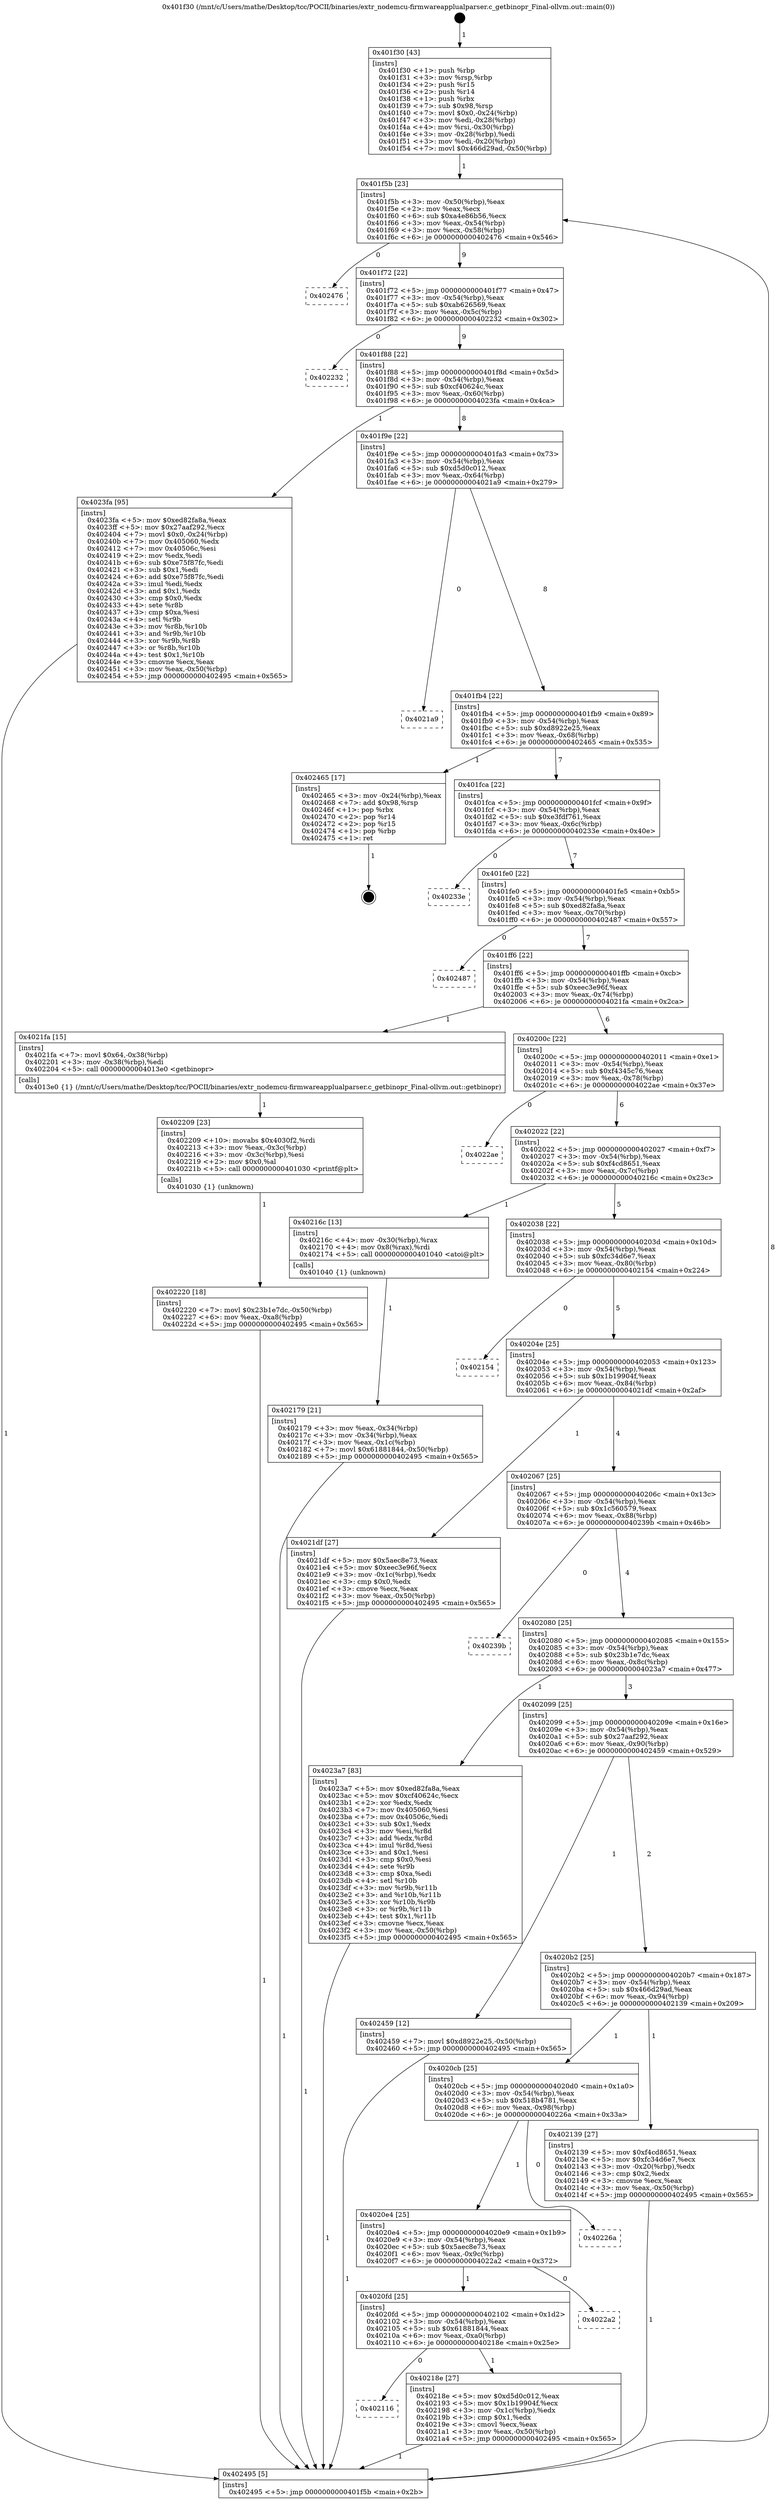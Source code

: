 digraph "0x401f30" {
  label = "0x401f30 (/mnt/c/Users/mathe/Desktop/tcc/POCII/binaries/extr_nodemcu-firmwareapplualparser.c_getbinopr_Final-ollvm.out::main(0))"
  labelloc = "t"
  node[shape=record]

  Entry [label="",width=0.3,height=0.3,shape=circle,fillcolor=black,style=filled]
  "0x401f5b" [label="{
     0x401f5b [23]\l
     | [instrs]\l
     &nbsp;&nbsp;0x401f5b \<+3\>: mov -0x50(%rbp),%eax\l
     &nbsp;&nbsp;0x401f5e \<+2\>: mov %eax,%ecx\l
     &nbsp;&nbsp;0x401f60 \<+6\>: sub $0xa4e86b56,%ecx\l
     &nbsp;&nbsp;0x401f66 \<+3\>: mov %eax,-0x54(%rbp)\l
     &nbsp;&nbsp;0x401f69 \<+3\>: mov %ecx,-0x58(%rbp)\l
     &nbsp;&nbsp;0x401f6c \<+6\>: je 0000000000402476 \<main+0x546\>\l
  }"]
  "0x402476" [label="{
     0x402476\l
  }", style=dashed]
  "0x401f72" [label="{
     0x401f72 [22]\l
     | [instrs]\l
     &nbsp;&nbsp;0x401f72 \<+5\>: jmp 0000000000401f77 \<main+0x47\>\l
     &nbsp;&nbsp;0x401f77 \<+3\>: mov -0x54(%rbp),%eax\l
     &nbsp;&nbsp;0x401f7a \<+5\>: sub $0xab626569,%eax\l
     &nbsp;&nbsp;0x401f7f \<+3\>: mov %eax,-0x5c(%rbp)\l
     &nbsp;&nbsp;0x401f82 \<+6\>: je 0000000000402232 \<main+0x302\>\l
  }"]
  Exit [label="",width=0.3,height=0.3,shape=circle,fillcolor=black,style=filled,peripheries=2]
  "0x402232" [label="{
     0x402232\l
  }", style=dashed]
  "0x401f88" [label="{
     0x401f88 [22]\l
     | [instrs]\l
     &nbsp;&nbsp;0x401f88 \<+5\>: jmp 0000000000401f8d \<main+0x5d\>\l
     &nbsp;&nbsp;0x401f8d \<+3\>: mov -0x54(%rbp),%eax\l
     &nbsp;&nbsp;0x401f90 \<+5\>: sub $0xcf40624c,%eax\l
     &nbsp;&nbsp;0x401f95 \<+3\>: mov %eax,-0x60(%rbp)\l
     &nbsp;&nbsp;0x401f98 \<+6\>: je 00000000004023fa \<main+0x4ca\>\l
  }"]
  "0x402220" [label="{
     0x402220 [18]\l
     | [instrs]\l
     &nbsp;&nbsp;0x402220 \<+7\>: movl $0x23b1e7dc,-0x50(%rbp)\l
     &nbsp;&nbsp;0x402227 \<+6\>: mov %eax,-0xa8(%rbp)\l
     &nbsp;&nbsp;0x40222d \<+5\>: jmp 0000000000402495 \<main+0x565\>\l
  }"]
  "0x4023fa" [label="{
     0x4023fa [95]\l
     | [instrs]\l
     &nbsp;&nbsp;0x4023fa \<+5\>: mov $0xed82fa8a,%eax\l
     &nbsp;&nbsp;0x4023ff \<+5\>: mov $0x27aaf292,%ecx\l
     &nbsp;&nbsp;0x402404 \<+7\>: movl $0x0,-0x24(%rbp)\l
     &nbsp;&nbsp;0x40240b \<+7\>: mov 0x405060,%edx\l
     &nbsp;&nbsp;0x402412 \<+7\>: mov 0x40506c,%esi\l
     &nbsp;&nbsp;0x402419 \<+2\>: mov %edx,%edi\l
     &nbsp;&nbsp;0x40241b \<+6\>: sub $0xe75f87fc,%edi\l
     &nbsp;&nbsp;0x402421 \<+3\>: sub $0x1,%edi\l
     &nbsp;&nbsp;0x402424 \<+6\>: add $0xe75f87fc,%edi\l
     &nbsp;&nbsp;0x40242a \<+3\>: imul %edi,%edx\l
     &nbsp;&nbsp;0x40242d \<+3\>: and $0x1,%edx\l
     &nbsp;&nbsp;0x402430 \<+3\>: cmp $0x0,%edx\l
     &nbsp;&nbsp;0x402433 \<+4\>: sete %r8b\l
     &nbsp;&nbsp;0x402437 \<+3\>: cmp $0xa,%esi\l
     &nbsp;&nbsp;0x40243a \<+4\>: setl %r9b\l
     &nbsp;&nbsp;0x40243e \<+3\>: mov %r8b,%r10b\l
     &nbsp;&nbsp;0x402441 \<+3\>: and %r9b,%r10b\l
     &nbsp;&nbsp;0x402444 \<+3\>: xor %r9b,%r8b\l
     &nbsp;&nbsp;0x402447 \<+3\>: or %r8b,%r10b\l
     &nbsp;&nbsp;0x40244a \<+4\>: test $0x1,%r10b\l
     &nbsp;&nbsp;0x40244e \<+3\>: cmovne %ecx,%eax\l
     &nbsp;&nbsp;0x402451 \<+3\>: mov %eax,-0x50(%rbp)\l
     &nbsp;&nbsp;0x402454 \<+5\>: jmp 0000000000402495 \<main+0x565\>\l
  }"]
  "0x401f9e" [label="{
     0x401f9e [22]\l
     | [instrs]\l
     &nbsp;&nbsp;0x401f9e \<+5\>: jmp 0000000000401fa3 \<main+0x73\>\l
     &nbsp;&nbsp;0x401fa3 \<+3\>: mov -0x54(%rbp),%eax\l
     &nbsp;&nbsp;0x401fa6 \<+5\>: sub $0xd5d0c012,%eax\l
     &nbsp;&nbsp;0x401fab \<+3\>: mov %eax,-0x64(%rbp)\l
     &nbsp;&nbsp;0x401fae \<+6\>: je 00000000004021a9 \<main+0x279\>\l
  }"]
  "0x402209" [label="{
     0x402209 [23]\l
     | [instrs]\l
     &nbsp;&nbsp;0x402209 \<+10\>: movabs $0x4030f2,%rdi\l
     &nbsp;&nbsp;0x402213 \<+3\>: mov %eax,-0x3c(%rbp)\l
     &nbsp;&nbsp;0x402216 \<+3\>: mov -0x3c(%rbp),%esi\l
     &nbsp;&nbsp;0x402219 \<+2\>: mov $0x0,%al\l
     &nbsp;&nbsp;0x40221b \<+5\>: call 0000000000401030 \<printf@plt\>\l
     | [calls]\l
     &nbsp;&nbsp;0x401030 \{1\} (unknown)\l
  }"]
  "0x4021a9" [label="{
     0x4021a9\l
  }", style=dashed]
  "0x401fb4" [label="{
     0x401fb4 [22]\l
     | [instrs]\l
     &nbsp;&nbsp;0x401fb4 \<+5\>: jmp 0000000000401fb9 \<main+0x89\>\l
     &nbsp;&nbsp;0x401fb9 \<+3\>: mov -0x54(%rbp),%eax\l
     &nbsp;&nbsp;0x401fbc \<+5\>: sub $0xd8922e25,%eax\l
     &nbsp;&nbsp;0x401fc1 \<+3\>: mov %eax,-0x68(%rbp)\l
     &nbsp;&nbsp;0x401fc4 \<+6\>: je 0000000000402465 \<main+0x535\>\l
  }"]
  "0x402116" [label="{
     0x402116\l
  }", style=dashed]
  "0x402465" [label="{
     0x402465 [17]\l
     | [instrs]\l
     &nbsp;&nbsp;0x402465 \<+3\>: mov -0x24(%rbp),%eax\l
     &nbsp;&nbsp;0x402468 \<+7\>: add $0x98,%rsp\l
     &nbsp;&nbsp;0x40246f \<+1\>: pop %rbx\l
     &nbsp;&nbsp;0x402470 \<+2\>: pop %r14\l
     &nbsp;&nbsp;0x402472 \<+2\>: pop %r15\l
     &nbsp;&nbsp;0x402474 \<+1\>: pop %rbp\l
     &nbsp;&nbsp;0x402475 \<+1\>: ret\l
  }"]
  "0x401fca" [label="{
     0x401fca [22]\l
     | [instrs]\l
     &nbsp;&nbsp;0x401fca \<+5\>: jmp 0000000000401fcf \<main+0x9f\>\l
     &nbsp;&nbsp;0x401fcf \<+3\>: mov -0x54(%rbp),%eax\l
     &nbsp;&nbsp;0x401fd2 \<+5\>: sub $0xe3fdf761,%eax\l
     &nbsp;&nbsp;0x401fd7 \<+3\>: mov %eax,-0x6c(%rbp)\l
     &nbsp;&nbsp;0x401fda \<+6\>: je 000000000040233e \<main+0x40e\>\l
  }"]
  "0x40218e" [label="{
     0x40218e [27]\l
     | [instrs]\l
     &nbsp;&nbsp;0x40218e \<+5\>: mov $0xd5d0c012,%eax\l
     &nbsp;&nbsp;0x402193 \<+5\>: mov $0x1b19904f,%ecx\l
     &nbsp;&nbsp;0x402198 \<+3\>: mov -0x1c(%rbp),%edx\l
     &nbsp;&nbsp;0x40219b \<+3\>: cmp $0x1,%edx\l
     &nbsp;&nbsp;0x40219e \<+3\>: cmovl %ecx,%eax\l
     &nbsp;&nbsp;0x4021a1 \<+3\>: mov %eax,-0x50(%rbp)\l
     &nbsp;&nbsp;0x4021a4 \<+5\>: jmp 0000000000402495 \<main+0x565\>\l
  }"]
  "0x40233e" [label="{
     0x40233e\l
  }", style=dashed]
  "0x401fe0" [label="{
     0x401fe0 [22]\l
     | [instrs]\l
     &nbsp;&nbsp;0x401fe0 \<+5\>: jmp 0000000000401fe5 \<main+0xb5\>\l
     &nbsp;&nbsp;0x401fe5 \<+3\>: mov -0x54(%rbp),%eax\l
     &nbsp;&nbsp;0x401fe8 \<+5\>: sub $0xed82fa8a,%eax\l
     &nbsp;&nbsp;0x401fed \<+3\>: mov %eax,-0x70(%rbp)\l
     &nbsp;&nbsp;0x401ff0 \<+6\>: je 0000000000402487 \<main+0x557\>\l
  }"]
  "0x4020fd" [label="{
     0x4020fd [25]\l
     | [instrs]\l
     &nbsp;&nbsp;0x4020fd \<+5\>: jmp 0000000000402102 \<main+0x1d2\>\l
     &nbsp;&nbsp;0x402102 \<+3\>: mov -0x54(%rbp),%eax\l
     &nbsp;&nbsp;0x402105 \<+5\>: sub $0x61881844,%eax\l
     &nbsp;&nbsp;0x40210a \<+6\>: mov %eax,-0xa0(%rbp)\l
     &nbsp;&nbsp;0x402110 \<+6\>: je 000000000040218e \<main+0x25e\>\l
  }"]
  "0x402487" [label="{
     0x402487\l
  }", style=dashed]
  "0x401ff6" [label="{
     0x401ff6 [22]\l
     | [instrs]\l
     &nbsp;&nbsp;0x401ff6 \<+5\>: jmp 0000000000401ffb \<main+0xcb\>\l
     &nbsp;&nbsp;0x401ffb \<+3\>: mov -0x54(%rbp),%eax\l
     &nbsp;&nbsp;0x401ffe \<+5\>: sub $0xeec3e96f,%eax\l
     &nbsp;&nbsp;0x402003 \<+3\>: mov %eax,-0x74(%rbp)\l
     &nbsp;&nbsp;0x402006 \<+6\>: je 00000000004021fa \<main+0x2ca\>\l
  }"]
  "0x4022a2" [label="{
     0x4022a2\l
  }", style=dashed]
  "0x4021fa" [label="{
     0x4021fa [15]\l
     | [instrs]\l
     &nbsp;&nbsp;0x4021fa \<+7\>: movl $0x64,-0x38(%rbp)\l
     &nbsp;&nbsp;0x402201 \<+3\>: mov -0x38(%rbp),%edi\l
     &nbsp;&nbsp;0x402204 \<+5\>: call 00000000004013e0 \<getbinopr\>\l
     | [calls]\l
     &nbsp;&nbsp;0x4013e0 \{1\} (/mnt/c/Users/mathe/Desktop/tcc/POCII/binaries/extr_nodemcu-firmwareapplualparser.c_getbinopr_Final-ollvm.out::getbinopr)\l
  }"]
  "0x40200c" [label="{
     0x40200c [22]\l
     | [instrs]\l
     &nbsp;&nbsp;0x40200c \<+5\>: jmp 0000000000402011 \<main+0xe1\>\l
     &nbsp;&nbsp;0x402011 \<+3\>: mov -0x54(%rbp),%eax\l
     &nbsp;&nbsp;0x402014 \<+5\>: sub $0xf4345c76,%eax\l
     &nbsp;&nbsp;0x402019 \<+3\>: mov %eax,-0x78(%rbp)\l
     &nbsp;&nbsp;0x40201c \<+6\>: je 00000000004022ae \<main+0x37e\>\l
  }"]
  "0x4020e4" [label="{
     0x4020e4 [25]\l
     | [instrs]\l
     &nbsp;&nbsp;0x4020e4 \<+5\>: jmp 00000000004020e9 \<main+0x1b9\>\l
     &nbsp;&nbsp;0x4020e9 \<+3\>: mov -0x54(%rbp),%eax\l
     &nbsp;&nbsp;0x4020ec \<+5\>: sub $0x5aec8e73,%eax\l
     &nbsp;&nbsp;0x4020f1 \<+6\>: mov %eax,-0x9c(%rbp)\l
     &nbsp;&nbsp;0x4020f7 \<+6\>: je 00000000004022a2 \<main+0x372\>\l
  }"]
  "0x4022ae" [label="{
     0x4022ae\l
  }", style=dashed]
  "0x402022" [label="{
     0x402022 [22]\l
     | [instrs]\l
     &nbsp;&nbsp;0x402022 \<+5\>: jmp 0000000000402027 \<main+0xf7\>\l
     &nbsp;&nbsp;0x402027 \<+3\>: mov -0x54(%rbp),%eax\l
     &nbsp;&nbsp;0x40202a \<+5\>: sub $0xf4cd8651,%eax\l
     &nbsp;&nbsp;0x40202f \<+3\>: mov %eax,-0x7c(%rbp)\l
     &nbsp;&nbsp;0x402032 \<+6\>: je 000000000040216c \<main+0x23c\>\l
  }"]
  "0x40226a" [label="{
     0x40226a\l
  }", style=dashed]
  "0x40216c" [label="{
     0x40216c [13]\l
     | [instrs]\l
     &nbsp;&nbsp;0x40216c \<+4\>: mov -0x30(%rbp),%rax\l
     &nbsp;&nbsp;0x402170 \<+4\>: mov 0x8(%rax),%rdi\l
     &nbsp;&nbsp;0x402174 \<+5\>: call 0000000000401040 \<atoi@plt\>\l
     | [calls]\l
     &nbsp;&nbsp;0x401040 \{1\} (unknown)\l
  }"]
  "0x402038" [label="{
     0x402038 [22]\l
     | [instrs]\l
     &nbsp;&nbsp;0x402038 \<+5\>: jmp 000000000040203d \<main+0x10d\>\l
     &nbsp;&nbsp;0x40203d \<+3\>: mov -0x54(%rbp),%eax\l
     &nbsp;&nbsp;0x402040 \<+5\>: sub $0xfc34d6e7,%eax\l
     &nbsp;&nbsp;0x402045 \<+3\>: mov %eax,-0x80(%rbp)\l
     &nbsp;&nbsp;0x402048 \<+6\>: je 0000000000402154 \<main+0x224\>\l
  }"]
  "0x402179" [label="{
     0x402179 [21]\l
     | [instrs]\l
     &nbsp;&nbsp;0x402179 \<+3\>: mov %eax,-0x34(%rbp)\l
     &nbsp;&nbsp;0x40217c \<+3\>: mov -0x34(%rbp),%eax\l
     &nbsp;&nbsp;0x40217f \<+3\>: mov %eax,-0x1c(%rbp)\l
     &nbsp;&nbsp;0x402182 \<+7\>: movl $0x61881844,-0x50(%rbp)\l
     &nbsp;&nbsp;0x402189 \<+5\>: jmp 0000000000402495 \<main+0x565\>\l
  }"]
  "0x402154" [label="{
     0x402154\l
  }", style=dashed]
  "0x40204e" [label="{
     0x40204e [25]\l
     | [instrs]\l
     &nbsp;&nbsp;0x40204e \<+5\>: jmp 0000000000402053 \<main+0x123\>\l
     &nbsp;&nbsp;0x402053 \<+3\>: mov -0x54(%rbp),%eax\l
     &nbsp;&nbsp;0x402056 \<+5\>: sub $0x1b19904f,%eax\l
     &nbsp;&nbsp;0x40205b \<+6\>: mov %eax,-0x84(%rbp)\l
     &nbsp;&nbsp;0x402061 \<+6\>: je 00000000004021df \<main+0x2af\>\l
  }"]
  "0x401f30" [label="{
     0x401f30 [43]\l
     | [instrs]\l
     &nbsp;&nbsp;0x401f30 \<+1\>: push %rbp\l
     &nbsp;&nbsp;0x401f31 \<+3\>: mov %rsp,%rbp\l
     &nbsp;&nbsp;0x401f34 \<+2\>: push %r15\l
     &nbsp;&nbsp;0x401f36 \<+2\>: push %r14\l
     &nbsp;&nbsp;0x401f38 \<+1\>: push %rbx\l
     &nbsp;&nbsp;0x401f39 \<+7\>: sub $0x98,%rsp\l
     &nbsp;&nbsp;0x401f40 \<+7\>: movl $0x0,-0x24(%rbp)\l
     &nbsp;&nbsp;0x401f47 \<+3\>: mov %edi,-0x28(%rbp)\l
     &nbsp;&nbsp;0x401f4a \<+4\>: mov %rsi,-0x30(%rbp)\l
     &nbsp;&nbsp;0x401f4e \<+3\>: mov -0x28(%rbp),%edi\l
     &nbsp;&nbsp;0x401f51 \<+3\>: mov %edi,-0x20(%rbp)\l
     &nbsp;&nbsp;0x401f54 \<+7\>: movl $0x466d29ad,-0x50(%rbp)\l
  }"]
  "0x4021df" [label="{
     0x4021df [27]\l
     | [instrs]\l
     &nbsp;&nbsp;0x4021df \<+5\>: mov $0x5aec8e73,%eax\l
     &nbsp;&nbsp;0x4021e4 \<+5\>: mov $0xeec3e96f,%ecx\l
     &nbsp;&nbsp;0x4021e9 \<+3\>: mov -0x1c(%rbp),%edx\l
     &nbsp;&nbsp;0x4021ec \<+3\>: cmp $0x0,%edx\l
     &nbsp;&nbsp;0x4021ef \<+3\>: cmove %ecx,%eax\l
     &nbsp;&nbsp;0x4021f2 \<+3\>: mov %eax,-0x50(%rbp)\l
     &nbsp;&nbsp;0x4021f5 \<+5\>: jmp 0000000000402495 \<main+0x565\>\l
  }"]
  "0x402067" [label="{
     0x402067 [25]\l
     | [instrs]\l
     &nbsp;&nbsp;0x402067 \<+5\>: jmp 000000000040206c \<main+0x13c\>\l
     &nbsp;&nbsp;0x40206c \<+3\>: mov -0x54(%rbp),%eax\l
     &nbsp;&nbsp;0x40206f \<+5\>: sub $0x1c560579,%eax\l
     &nbsp;&nbsp;0x402074 \<+6\>: mov %eax,-0x88(%rbp)\l
     &nbsp;&nbsp;0x40207a \<+6\>: je 000000000040239b \<main+0x46b\>\l
  }"]
  "0x402495" [label="{
     0x402495 [5]\l
     | [instrs]\l
     &nbsp;&nbsp;0x402495 \<+5\>: jmp 0000000000401f5b \<main+0x2b\>\l
  }"]
  "0x40239b" [label="{
     0x40239b\l
  }", style=dashed]
  "0x402080" [label="{
     0x402080 [25]\l
     | [instrs]\l
     &nbsp;&nbsp;0x402080 \<+5\>: jmp 0000000000402085 \<main+0x155\>\l
     &nbsp;&nbsp;0x402085 \<+3\>: mov -0x54(%rbp),%eax\l
     &nbsp;&nbsp;0x402088 \<+5\>: sub $0x23b1e7dc,%eax\l
     &nbsp;&nbsp;0x40208d \<+6\>: mov %eax,-0x8c(%rbp)\l
     &nbsp;&nbsp;0x402093 \<+6\>: je 00000000004023a7 \<main+0x477\>\l
  }"]
  "0x4020cb" [label="{
     0x4020cb [25]\l
     | [instrs]\l
     &nbsp;&nbsp;0x4020cb \<+5\>: jmp 00000000004020d0 \<main+0x1a0\>\l
     &nbsp;&nbsp;0x4020d0 \<+3\>: mov -0x54(%rbp),%eax\l
     &nbsp;&nbsp;0x4020d3 \<+5\>: sub $0x518b4781,%eax\l
     &nbsp;&nbsp;0x4020d8 \<+6\>: mov %eax,-0x98(%rbp)\l
     &nbsp;&nbsp;0x4020de \<+6\>: je 000000000040226a \<main+0x33a\>\l
  }"]
  "0x4023a7" [label="{
     0x4023a7 [83]\l
     | [instrs]\l
     &nbsp;&nbsp;0x4023a7 \<+5\>: mov $0xed82fa8a,%eax\l
     &nbsp;&nbsp;0x4023ac \<+5\>: mov $0xcf40624c,%ecx\l
     &nbsp;&nbsp;0x4023b1 \<+2\>: xor %edx,%edx\l
     &nbsp;&nbsp;0x4023b3 \<+7\>: mov 0x405060,%esi\l
     &nbsp;&nbsp;0x4023ba \<+7\>: mov 0x40506c,%edi\l
     &nbsp;&nbsp;0x4023c1 \<+3\>: sub $0x1,%edx\l
     &nbsp;&nbsp;0x4023c4 \<+3\>: mov %esi,%r8d\l
     &nbsp;&nbsp;0x4023c7 \<+3\>: add %edx,%r8d\l
     &nbsp;&nbsp;0x4023ca \<+4\>: imul %r8d,%esi\l
     &nbsp;&nbsp;0x4023ce \<+3\>: and $0x1,%esi\l
     &nbsp;&nbsp;0x4023d1 \<+3\>: cmp $0x0,%esi\l
     &nbsp;&nbsp;0x4023d4 \<+4\>: sete %r9b\l
     &nbsp;&nbsp;0x4023d8 \<+3\>: cmp $0xa,%edi\l
     &nbsp;&nbsp;0x4023db \<+4\>: setl %r10b\l
     &nbsp;&nbsp;0x4023df \<+3\>: mov %r9b,%r11b\l
     &nbsp;&nbsp;0x4023e2 \<+3\>: and %r10b,%r11b\l
     &nbsp;&nbsp;0x4023e5 \<+3\>: xor %r10b,%r9b\l
     &nbsp;&nbsp;0x4023e8 \<+3\>: or %r9b,%r11b\l
     &nbsp;&nbsp;0x4023eb \<+4\>: test $0x1,%r11b\l
     &nbsp;&nbsp;0x4023ef \<+3\>: cmovne %ecx,%eax\l
     &nbsp;&nbsp;0x4023f2 \<+3\>: mov %eax,-0x50(%rbp)\l
     &nbsp;&nbsp;0x4023f5 \<+5\>: jmp 0000000000402495 \<main+0x565\>\l
  }"]
  "0x402099" [label="{
     0x402099 [25]\l
     | [instrs]\l
     &nbsp;&nbsp;0x402099 \<+5\>: jmp 000000000040209e \<main+0x16e\>\l
     &nbsp;&nbsp;0x40209e \<+3\>: mov -0x54(%rbp),%eax\l
     &nbsp;&nbsp;0x4020a1 \<+5\>: sub $0x27aaf292,%eax\l
     &nbsp;&nbsp;0x4020a6 \<+6\>: mov %eax,-0x90(%rbp)\l
     &nbsp;&nbsp;0x4020ac \<+6\>: je 0000000000402459 \<main+0x529\>\l
  }"]
  "0x402139" [label="{
     0x402139 [27]\l
     | [instrs]\l
     &nbsp;&nbsp;0x402139 \<+5\>: mov $0xf4cd8651,%eax\l
     &nbsp;&nbsp;0x40213e \<+5\>: mov $0xfc34d6e7,%ecx\l
     &nbsp;&nbsp;0x402143 \<+3\>: mov -0x20(%rbp),%edx\l
     &nbsp;&nbsp;0x402146 \<+3\>: cmp $0x2,%edx\l
     &nbsp;&nbsp;0x402149 \<+3\>: cmovne %ecx,%eax\l
     &nbsp;&nbsp;0x40214c \<+3\>: mov %eax,-0x50(%rbp)\l
     &nbsp;&nbsp;0x40214f \<+5\>: jmp 0000000000402495 \<main+0x565\>\l
  }"]
  "0x402459" [label="{
     0x402459 [12]\l
     | [instrs]\l
     &nbsp;&nbsp;0x402459 \<+7\>: movl $0xd8922e25,-0x50(%rbp)\l
     &nbsp;&nbsp;0x402460 \<+5\>: jmp 0000000000402495 \<main+0x565\>\l
  }"]
  "0x4020b2" [label="{
     0x4020b2 [25]\l
     | [instrs]\l
     &nbsp;&nbsp;0x4020b2 \<+5\>: jmp 00000000004020b7 \<main+0x187\>\l
     &nbsp;&nbsp;0x4020b7 \<+3\>: mov -0x54(%rbp),%eax\l
     &nbsp;&nbsp;0x4020ba \<+5\>: sub $0x466d29ad,%eax\l
     &nbsp;&nbsp;0x4020bf \<+6\>: mov %eax,-0x94(%rbp)\l
     &nbsp;&nbsp;0x4020c5 \<+6\>: je 0000000000402139 \<main+0x209\>\l
  }"]
  Entry -> "0x401f30" [label=" 1"]
  "0x401f5b" -> "0x402476" [label=" 0"]
  "0x401f5b" -> "0x401f72" [label=" 9"]
  "0x402465" -> Exit [label=" 1"]
  "0x401f72" -> "0x402232" [label=" 0"]
  "0x401f72" -> "0x401f88" [label=" 9"]
  "0x402459" -> "0x402495" [label=" 1"]
  "0x401f88" -> "0x4023fa" [label=" 1"]
  "0x401f88" -> "0x401f9e" [label=" 8"]
  "0x4023fa" -> "0x402495" [label=" 1"]
  "0x401f9e" -> "0x4021a9" [label=" 0"]
  "0x401f9e" -> "0x401fb4" [label=" 8"]
  "0x4023a7" -> "0x402495" [label=" 1"]
  "0x401fb4" -> "0x402465" [label=" 1"]
  "0x401fb4" -> "0x401fca" [label=" 7"]
  "0x402220" -> "0x402495" [label=" 1"]
  "0x401fca" -> "0x40233e" [label=" 0"]
  "0x401fca" -> "0x401fe0" [label=" 7"]
  "0x402209" -> "0x402220" [label=" 1"]
  "0x401fe0" -> "0x402487" [label=" 0"]
  "0x401fe0" -> "0x401ff6" [label=" 7"]
  "0x4021df" -> "0x402495" [label=" 1"]
  "0x401ff6" -> "0x4021fa" [label=" 1"]
  "0x401ff6" -> "0x40200c" [label=" 6"]
  "0x40218e" -> "0x402495" [label=" 1"]
  "0x40200c" -> "0x4022ae" [label=" 0"]
  "0x40200c" -> "0x402022" [label=" 6"]
  "0x4020fd" -> "0x40218e" [label=" 1"]
  "0x402022" -> "0x40216c" [label=" 1"]
  "0x402022" -> "0x402038" [label=" 5"]
  "0x4021fa" -> "0x402209" [label=" 1"]
  "0x402038" -> "0x402154" [label=" 0"]
  "0x402038" -> "0x40204e" [label=" 5"]
  "0x4020e4" -> "0x4022a2" [label=" 0"]
  "0x40204e" -> "0x4021df" [label=" 1"]
  "0x40204e" -> "0x402067" [label=" 4"]
  "0x4020fd" -> "0x402116" [label=" 0"]
  "0x402067" -> "0x40239b" [label=" 0"]
  "0x402067" -> "0x402080" [label=" 4"]
  "0x4020cb" -> "0x4020e4" [label=" 1"]
  "0x402080" -> "0x4023a7" [label=" 1"]
  "0x402080" -> "0x402099" [label=" 3"]
  "0x4020cb" -> "0x40226a" [label=" 0"]
  "0x402099" -> "0x402459" [label=" 1"]
  "0x402099" -> "0x4020b2" [label=" 2"]
  "0x4020e4" -> "0x4020fd" [label=" 1"]
  "0x4020b2" -> "0x402139" [label=" 1"]
  "0x4020b2" -> "0x4020cb" [label=" 1"]
  "0x402139" -> "0x402495" [label=" 1"]
  "0x401f30" -> "0x401f5b" [label=" 1"]
  "0x402495" -> "0x401f5b" [label=" 8"]
  "0x40216c" -> "0x402179" [label=" 1"]
  "0x402179" -> "0x402495" [label=" 1"]
}
